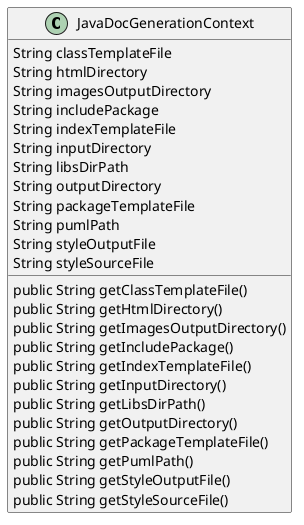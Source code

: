 @startuml
skinparam linetype Ortho
class JavaDocGenerationContext {
    String classTemplateFile
    String htmlDirectory
    String imagesOutputDirectory
    String includePackage
    String indexTemplateFile
    String inputDirectory
    String libsDirPath
    String outputDirectory
    String packageTemplateFile
    String pumlPath
    String styleOutputFile
    String styleSourceFile
    public String getClassTemplateFile()
    public String getHtmlDirectory()
    public String getImagesOutputDirectory()
    public String getIncludePackage()
    public String getIndexTemplateFile()
    public String getInputDirectory()
    public String getLibsDirPath()
    public String getOutputDirectory()
    public String getPackageTemplateFile()
    public String getPumlPath()
    public String getStyleOutputFile()
    public String getStyleSourceFile()
}
@enduml
